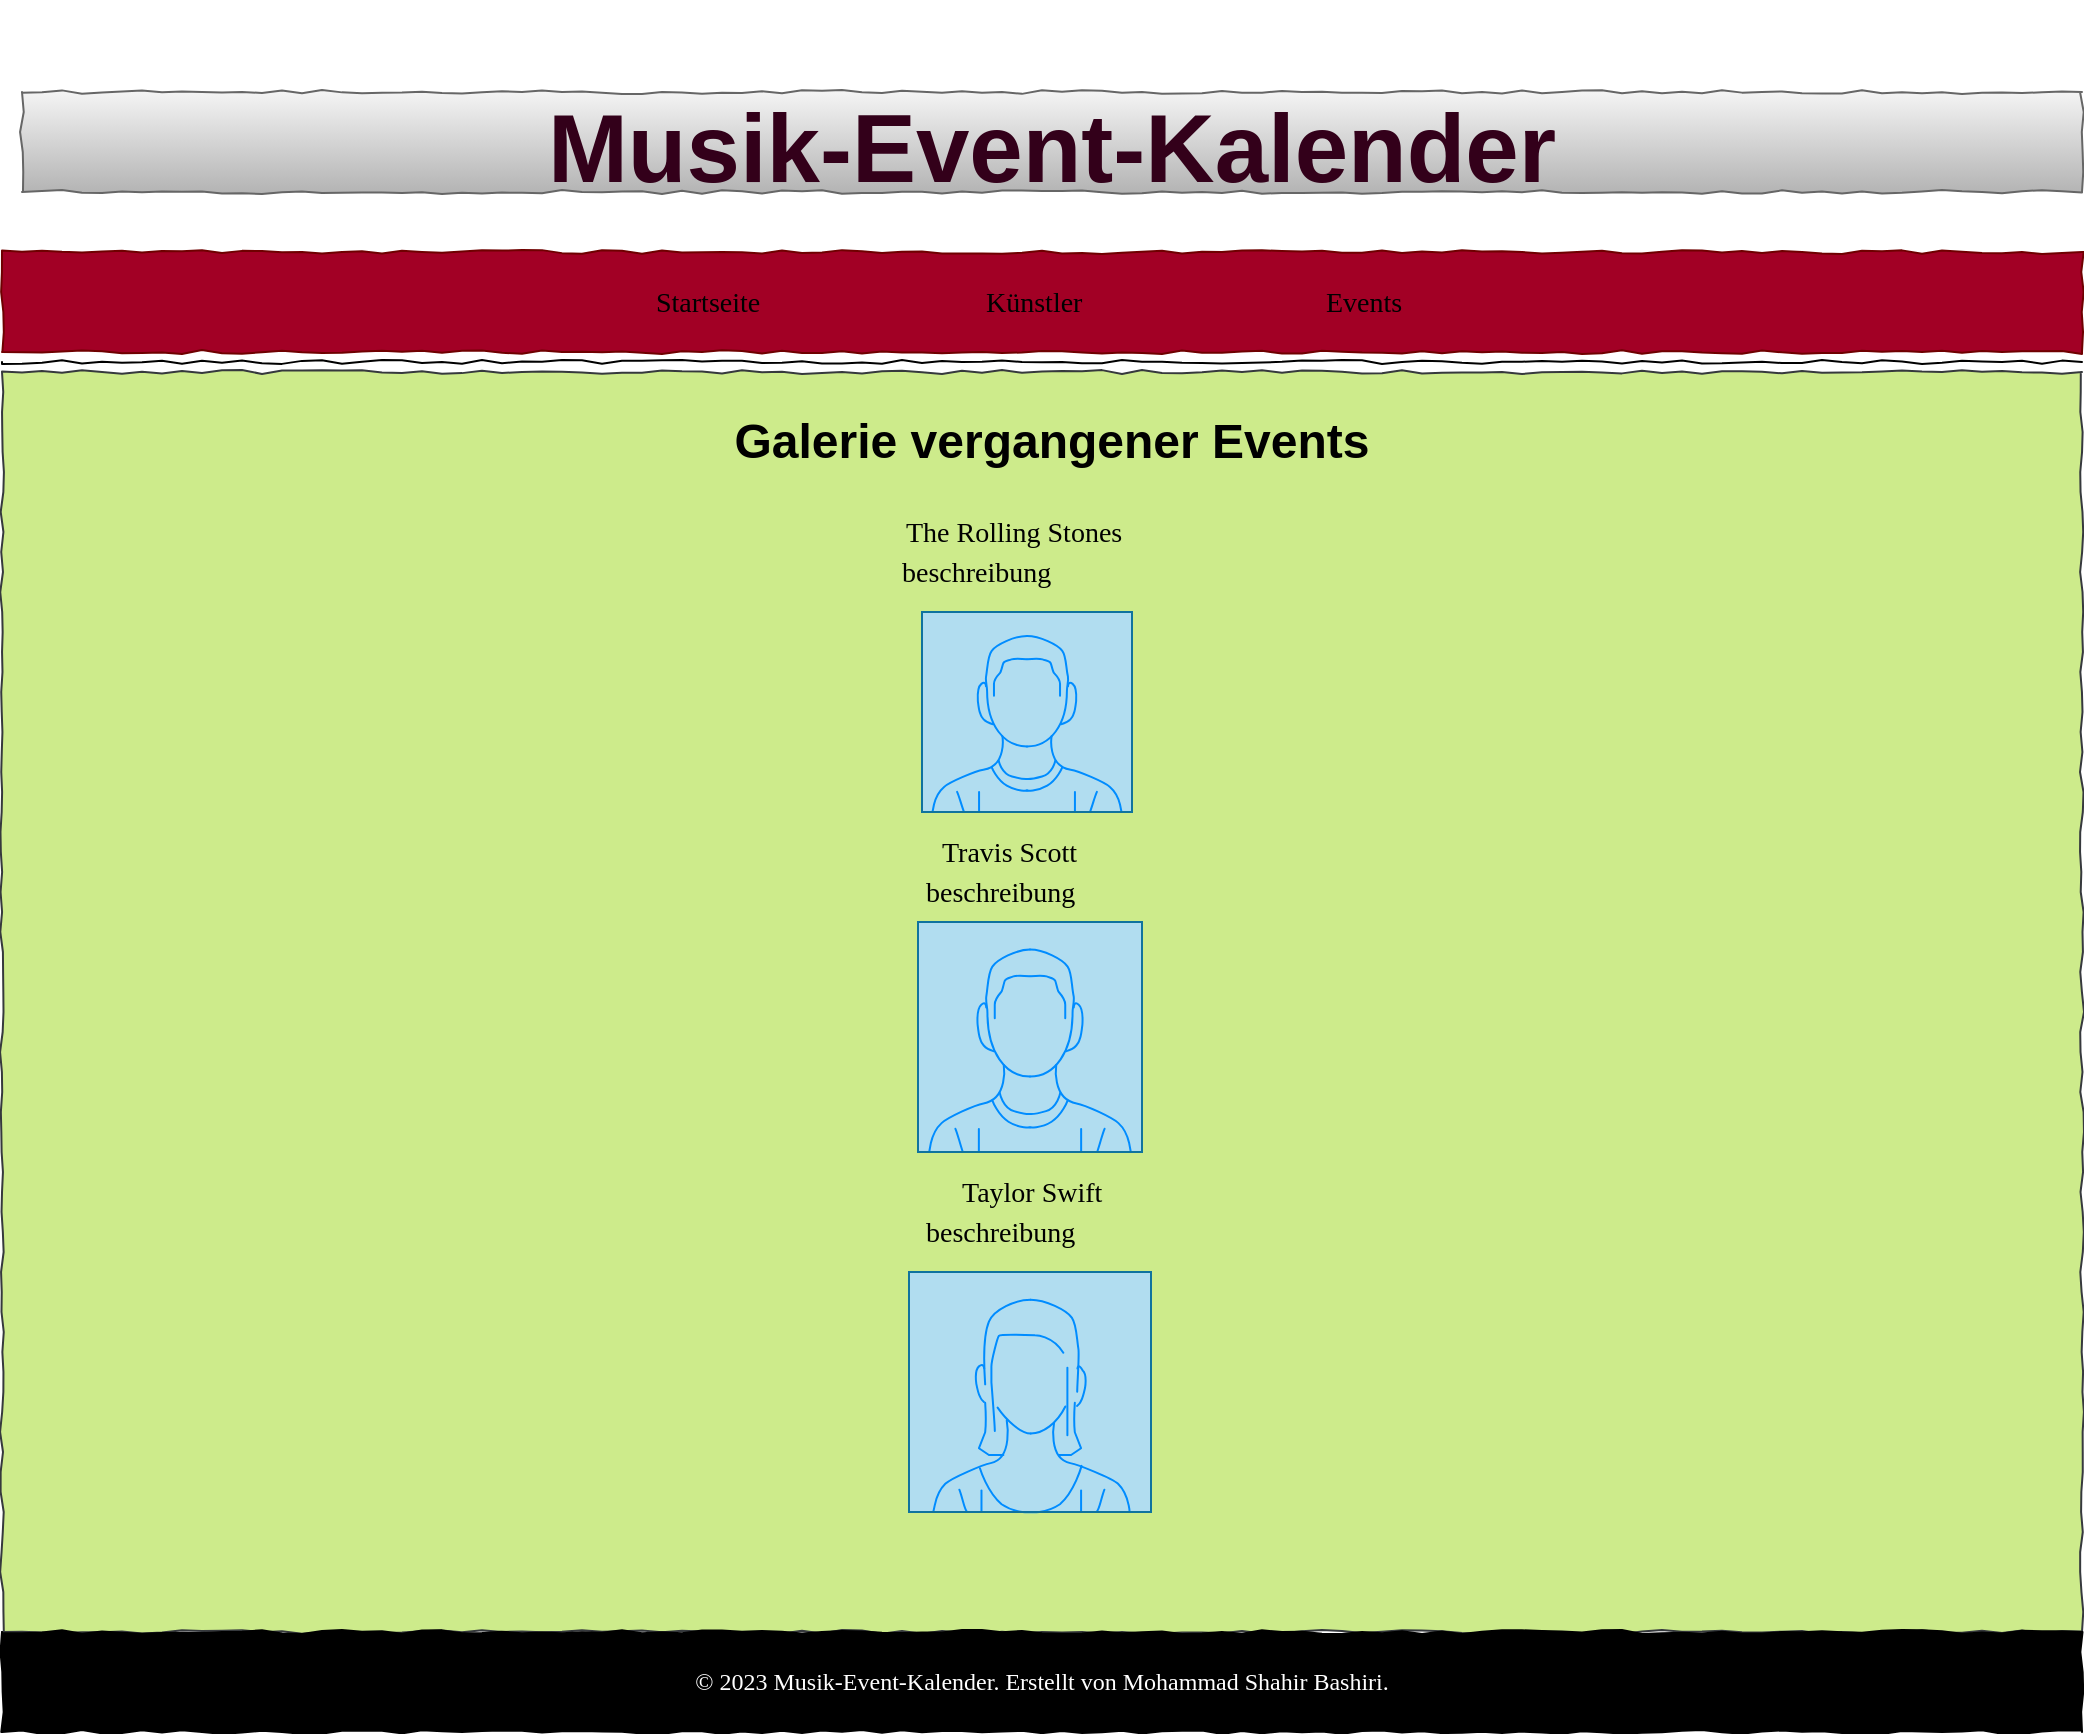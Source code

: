 <mxfile version="21.5.0" type="device">
  <diagram name="Page-1" id="03018318-947c-dd8e-b7a3-06fadd420f32">
    <mxGraphModel dx="1300" dy="1757" grid="1" gridSize="10" guides="1" tooltips="1" connect="1" arrows="1" fold="1" page="1" pageScale="1" pageWidth="1100" pageHeight="850" background="none" math="0" shadow="0">
      <root>
        <mxCell id="0" />
        <mxCell id="1" parent="0" />
        <mxCell id="677b7b8949515195-2" value="&lt;h1 style=&quot;font-family: Arial, sans-serif;&quot;&gt;&lt;a style=&quot;text-decoration-line: none;&quot; href=&quot;http://127.0.0.1:5500/index.html&quot;&gt;&lt;font color=&quot;#33001a&quot; style=&quot;font-size: 48px;&quot;&gt;Musik-Event-Kalender&lt;/font&gt;&lt;/a&gt;&lt;/h1&gt;" style="whiteSpace=wrap;html=1;rounded=0;shadow=0;labelBackgroundColor=none;strokeWidth=1;fontFamily=Verdana;fontSize=28;align=center;comic=1;strokeColor=#666666;fillColor=#f5f5f5;gradientColor=#b3b3b3;" parent="1" vertex="1">
          <mxGeometry x="40" y="10" width="1030" height="50" as="geometry" />
        </mxCell>
        <mxCell id="677b7b8949515195-9" value="" style="line;strokeWidth=1;html=1;rounded=0;shadow=0;labelBackgroundColor=none;fillColor=none;fontFamily=Verdana;fontSize=14;fontColor=#000000;align=center;comic=1;" parent="1" vertex="1">
          <mxGeometry x="30" y="140" width="1040" height="10" as="geometry" />
        </mxCell>
        <mxCell id="677b7b8949515195-10" value="" style="whiteSpace=wrap;html=1;rounded=0;shadow=0;labelBackgroundColor=none;strokeWidth=1;fillColor=#a20025;fontFamily=Verdana;fontSize=12;align=center;comic=1;strokeColor=#6F0000;fontColor=#ffffff;" parent="1" vertex="1">
          <mxGeometry x="30" y="90" width="1040" height="50" as="geometry" />
        </mxCell>
        <mxCell id="677b7b8949515195-11" value="Startseite" style="text;html=1;points=[];align=left;verticalAlign=top;spacingTop=-4;fontSize=14;fontFamily=Verdana" parent="1" vertex="1">
          <mxGeometry x="355" y="105" width="60" height="20" as="geometry" />
        </mxCell>
        <mxCell id="677b7b8949515195-12" value="Künstler" style="text;html=1;points=[];align=left;verticalAlign=top;spacingTop=-4;fontSize=14;fontFamily=Verdana" parent="1" vertex="1">
          <mxGeometry x="520" y="105" width="60" height="20" as="geometry" />
        </mxCell>
        <mxCell id="677b7b8949515195-13" value="Events" style="text;html=1;points=[];align=left;verticalAlign=top;spacingTop=-4;fontSize=14;fontFamily=Verdana" parent="1" vertex="1">
          <mxGeometry x="690" y="105" width="60" height="20" as="geometry" />
        </mxCell>
        <mxCell id="677b7b8949515195-26" value="" style="whiteSpace=wrap;html=1;rounded=0;shadow=0;labelBackgroundColor=none;strokeWidth=1;fillColor=#cdeb8b;fontFamily=Verdana;fontSize=12;align=center;comic=1;strokeColor=#36393d;" parent="1" vertex="1">
          <mxGeometry x="30" y="150" width="1040" height="630" as="geometry" />
        </mxCell>
        <mxCell id="REHDm1wyKtZERqcf-xgg-2" value="© 2023 Musik-Event-Kalender. Erstellt von Mohammad Shahir Bashiri." style="whiteSpace=wrap;html=1;rounded=0;shadow=0;labelBackgroundColor=none;strokeWidth=1;fontFamily=Verdana;fontSize=12;align=center;comic=1;fillColor=#000000;fontColor=#FFFFFF;" parent="1" vertex="1">
          <mxGeometry x="30" y="780" width="1040" height="50" as="geometry" />
        </mxCell>
        <mxCell id="REHDm1wyKtZERqcf-xgg-4" value="&lt;h1 style=&quot;font-family: Arial, sans-serif;&quot;&gt;Galerie vergangener Events&lt;div style=&quot;display: inline-block; margin: 10px; text-align: center; font-family: Arial, sans-serif; font-size: medium; font-style: normal; font-variant-ligatures: normal; font-variant-caps: normal; font-weight: 400; letter-spacing: normal; orphans: 2; text-indent: 0px; text-transform: none; widows: 2; word-spacing: 0px; -webkit-text-stroke-width: 0px; text-decoration-thickness: initial; text-decoration-style: initial; text-decoration-color: initial;&quot; class=&quot;gallery-item&quot;&gt;&lt;/div&gt;&lt;/h1&gt;&lt;p style=&quot;font-family: Arial, sans-serif; font-size: medium;&quot;&gt;&lt;/p&gt;" style="whiteSpace=wrap;html=1;rounded=0;shadow=0;labelBackgroundColor=none;strokeWidth=1;fillColor=none;fontFamily=Verdana;fontSize=12;align=center;comic=1;strokeColor=none;fontColor=#000000;" parent="1" vertex="1">
          <mxGeometry x="340" y="160" width="450" height="50" as="geometry" />
        </mxCell>
        <mxCell id="-aSSJh2xcYYNKjljCAwS-2" value="The Rolling Stones&lt;br&gt;" style="text;html=1;points=[];align=left;verticalAlign=top;spacingTop=-4;fontSize=14;fontFamily=Verdana" parent="1" vertex="1">
          <mxGeometry x="480" y="220" width="140" height="20" as="geometry" />
        </mxCell>
        <mxCell id="-aSSJh2xcYYNKjljCAwS-3" value="Travis Scott" style="text;html=1;points=[];align=left;verticalAlign=top;spacingTop=-4;fontSize=14;fontFamily=Verdana" parent="1" vertex="1">
          <mxGeometry x="497.5" y="380" width="90" height="20" as="geometry" />
        </mxCell>
        <mxCell id="-aSSJh2xcYYNKjljCAwS-4" value="Taylor Swift" style="text;html=1;points=[];align=left;verticalAlign=top;spacingTop=-4;fontSize=14;fontFamily=Verdana" parent="1" vertex="1">
          <mxGeometry x="507.5" y="550" width="80" height="20" as="geometry" />
        </mxCell>
        <mxCell id="-aSSJh2xcYYNKjljCAwS-5" value="" style="verticalLabelPosition=bottom;shadow=0;dashed=0;align=center;html=1;verticalAlign=top;strokeWidth=1;shape=mxgraph.mockup.containers.userFemale;strokeColor=#10739e;strokeColor2=#008cff;fillColor=#b1ddf0;" parent="1" vertex="1">
          <mxGeometry x="483.5" y="600" width="121" height="120" as="geometry" />
        </mxCell>
        <mxCell id="-aSSJh2xcYYNKjljCAwS-6" value="" style="verticalLabelPosition=bottom;shadow=0;dashed=0;align=center;html=1;verticalAlign=top;strokeWidth=1;shape=mxgraph.mockup.containers.userMale;strokeColor=#10739e;strokeColor2=#008cff;fillColor=#b1ddf0;" parent="1" vertex="1">
          <mxGeometry x="488" y="425" width="112" height="115" as="geometry" />
        </mxCell>
        <mxCell id="-aSSJh2xcYYNKjljCAwS-8" value="" style="verticalLabelPosition=bottom;shadow=0;dashed=0;align=center;html=1;verticalAlign=top;strokeWidth=1;shape=mxgraph.mockup.containers.userMale;strokeColor2=#008cff;fillColor=#b1ddf0;strokeColor=#10739e;" parent="1" vertex="1">
          <mxGeometry x="490" y="270" width="105" height="100" as="geometry" />
        </mxCell>
        <mxCell id="8bhLMPXbeeg6Fwu4jM4C-1" value="beschreibung&lt;br&gt;" style="text;html=1;points=[];align=left;verticalAlign=top;spacingTop=-4;fontSize=14;fontFamily=Verdana" parent="1" vertex="1">
          <mxGeometry x="477.5" y="240" width="130" height="20" as="geometry" />
        </mxCell>
        <mxCell id="8bhLMPXbeeg6Fwu4jM4C-2" value="beschreibung&lt;br&gt;" style="text;html=1;points=[];align=left;verticalAlign=top;spacingTop=-4;fontSize=14;fontFamily=Verdana" parent="1" vertex="1">
          <mxGeometry x="490" y="400" width="130" height="20" as="geometry" />
        </mxCell>
        <mxCell id="8bhLMPXbeeg6Fwu4jM4C-3" value="beschreibung&lt;br&gt;" style="text;html=1;points=[];align=left;verticalAlign=top;spacingTop=-4;fontSize=14;fontFamily=Verdana" parent="1" vertex="1">
          <mxGeometry x="490" y="570" width="130" height="20" as="geometry" />
        </mxCell>
      </root>
    </mxGraphModel>
  </diagram>
</mxfile>
